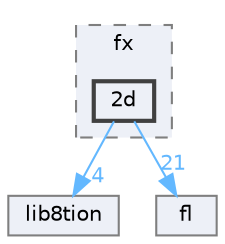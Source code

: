 digraph "FastLED/FastLED/src/fx/2d"
{
 // LATEX_PDF_SIZE
  bgcolor="transparent";
  edge [fontname=Helvetica,fontsize=10,labelfontname=Helvetica,labelfontsize=10];
  node [fontname=Helvetica,fontsize=10,shape=box,height=0.2,width=0.4];
  compound=true
  subgraph clusterdir_99eb7f655d62c348ff4cdeb2c56de408 {
    graph [ bgcolor="#edf0f7", pencolor="grey50", label="fx", fontname=Helvetica,fontsize=10 style="filled,dashed", URL="dir_99eb7f655d62c348ff4cdeb2c56de408.html",tooltip=""]
  dir_458dc1a3d8bc62a7280722ddac7be2a6 [label="2d", fillcolor="#edf0f7", color="grey25", style="filled,bold", URL="dir_458dc1a3d8bc62a7280722ddac7be2a6.html",tooltip=""];
  }
  dir_353c392b00d368a619ba08871c7fd890 [label="lib8tion", fillcolor="#edf0f7", color="grey50", style="filled", URL="dir_353c392b00d368a619ba08871c7fd890.html",tooltip=""];
  dir_3d3ed669f2fdf2afe9a87d719975d69a [label="fl", fillcolor="#edf0f7", color="grey50", style="filled", URL="dir_3d3ed669f2fdf2afe9a87d719975d69a.html",tooltip=""];
  dir_458dc1a3d8bc62a7280722ddac7be2a6->dir_353c392b00d368a619ba08871c7fd890 [headlabel="4", labeldistance=1.5 headhref="dir_000001_000048.html" href="dir_000001_000048.html" color="steelblue1" fontcolor="steelblue1"];
  dir_458dc1a3d8bc62a7280722ddac7be2a6->dir_3d3ed669f2fdf2afe9a87d719975d69a [headlabel="21", labeldistance=1.5 headhref="dir_000001_000029.html" href="dir_000001_000029.html" color="steelblue1" fontcolor="steelblue1"];
}
